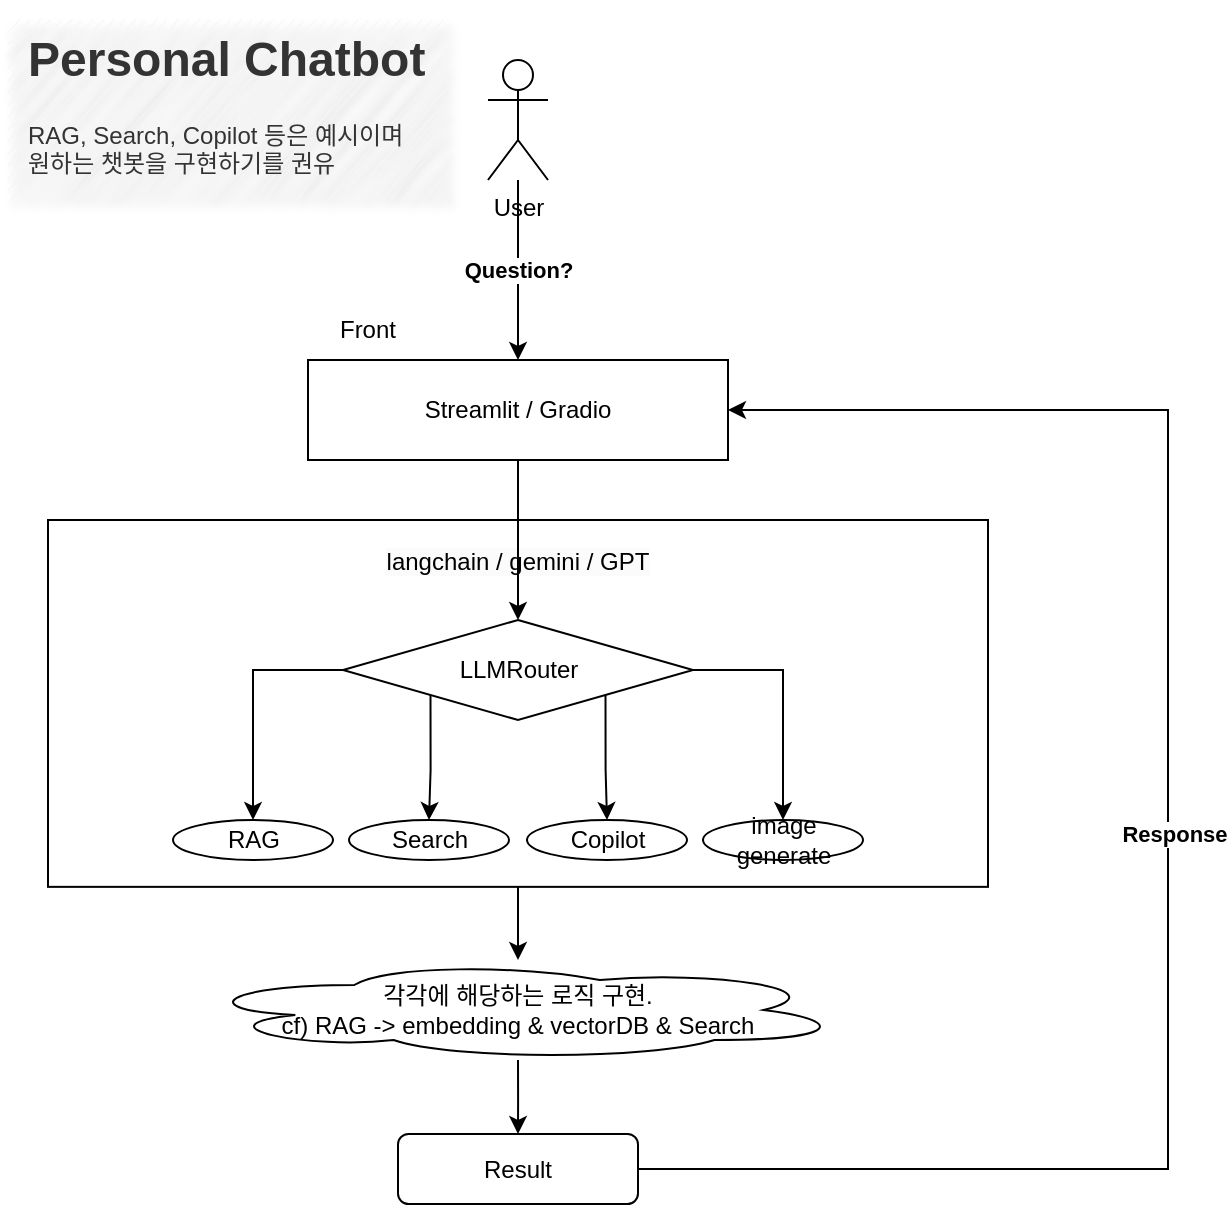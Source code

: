 <mxfile version="23.1.4" type="github">
  <diagram name="페이지-1" id="S6nnqhIArg8jcKo-dp9Q">
    <mxGraphModel dx="1388" dy="686" grid="1" gridSize="10" guides="1" tooltips="1" connect="1" arrows="1" fold="1" page="1" pageScale="1" pageWidth="827" pageHeight="1169" math="0" shadow="0">
      <root>
        <mxCell id="0" />
        <mxCell id="1" parent="0" />
        <mxCell id="lcR5NQ9yrI0-X-0kgjGQ-1" value="Streamlit / Gradio" style="rounded=0;whiteSpace=wrap;html=1;" parent="1" vertex="1">
          <mxGeometry x="160" y="180" width="210" height="50" as="geometry" />
        </mxCell>
        <mxCell id="lcR5NQ9yrI0-X-0kgjGQ-2" value="Front" style="text;html=1;align=center;verticalAlign=middle;whiteSpace=wrap;rounded=0;" parent="1" vertex="1">
          <mxGeometry x="160" y="150" width="60" height="30" as="geometry" />
        </mxCell>
        <mxCell id="lcR5NQ9yrI0-X-0kgjGQ-4" value="&lt;b&gt;Question?&lt;/b&gt;" style="edgeStyle=orthogonalEdgeStyle;rounded=0;orthogonalLoop=1;jettySize=auto;html=1;entryX=0.5;entryY=0;entryDx=0;entryDy=0;" parent="1" source="lcR5NQ9yrI0-X-0kgjGQ-3" target="lcR5NQ9yrI0-X-0kgjGQ-1" edge="1">
          <mxGeometry relative="1" as="geometry">
            <mxPoint as="offset" />
          </mxGeometry>
        </mxCell>
        <mxCell id="lcR5NQ9yrI0-X-0kgjGQ-3" value="User" style="shape=umlActor;verticalLabelPosition=bottom;verticalAlign=top;html=1;outlineConnect=0;" parent="1" vertex="1">
          <mxGeometry x="250" y="30" width="30" height="60" as="geometry" />
        </mxCell>
        <mxCell id="lcR5NQ9yrI0-X-0kgjGQ-42" style="edgeStyle=orthogonalEdgeStyle;rounded=0;orthogonalLoop=1;jettySize=auto;html=1;exitX=0.5;exitY=1;exitDx=0;exitDy=0;fontFamily=Helvetica;fontSize=12;fontColor=default;fontStyle=1;" parent="1" source="lcR5NQ9yrI0-X-0kgjGQ-9" target="lcR5NQ9yrI0-X-0kgjGQ-17" edge="1">
          <mxGeometry relative="1" as="geometry" />
        </mxCell>
        <mxCell id="lcR5NQ9yrI0-X-0kgjGQ-9" value="&lt;p style=&quot;line-height: 100%;&quot;&gt;&lt;span style=&quot;color: rgb(0, 0, 0); font-family: Helvetica; font-size: 12px; font-style: normal; font-variant-ligatures: normal; font-variant-caps: normal; font-weight: 400; letter-spacing: normal; orphans: 2; text-align: center; text-indent: 0px; text-transform: none; widows: 2; word-spacing: 0px; -webkit-text-stroke-width: 0px; background-color: rgb(251, 251, 251); text-decoration-thickness: initial; text-decoration-style: initial; text-decoration-color: initial; float: none; display: inline !important;&quot;&gt;langchain / gemini / GPT&lt;/span&gt;&lt;/p&gt;&lt;p style=&quot;line-height: 100%;&quot;&gt;&lt;span style=&quot;color: rgb(0, 0, 0); font-family: Helvetica; font-size: 12px; font-style: normal; font-variant-ligatures: normal; font-variant-caps: normal; font-weight: 400; letter-spacing: normal; orphans: 2; text-align: center; text-indent: 0px; text-transform: none; widows: 2; word-spacing: 0px; -webkit-text-stroke-width: 0px; background-color: rgb(251, 251, 251); text-decoration-thickness: initial; text-decoration-style: initial; text-decoration-color: initial; float: none; display: inline !important;&quot;&gt;&lt;br&gt;&lt;/span&gt;&lt;/p&gt;&lt;p style=&quot;line-height: 100%;&quot;&gt;&lt;span style=&quot;color: rgb(0, 0, 0); font-family: Helvetica; font-size: 12px; font-style: normal; font-variant-ligatures: normal; font-variant-caps: normal; font-weight: 400; letter-spacing: normal; orphans: 2; text-align: center; text-indent: 0px; text-transform: none; widows: 2; word-spacing: 0px; -webkit-text-stroke-width: 0px; background-color: rgb(251, 251, 251); text-decoration-thickness: initial; text-decoration-style: initial; text-decoration-color: initial; float: none; display: inline !important;&quot;&gt;&lt;br&gt;&lt;/span&gt;&lt;/p&gt;&lt;p style=&quot;line-height: 100%;&quot;&gt;&lt;span style=&quot;color: rgb(0, 0, 0); font-family: Helvetica; font-size: 12px; font-style: normal; font-variant-ligatures: normal; font-variant-caps: normal; font-weight: 400; letter-spacing: normal; orphans: 2; text-align: center; text-indent: 0px; text-transform: none; widows: 2; word-spacing: 0px; -webkit-text-stroke-width: 0px; background-color: rgb(251, 251, 251); text-decoration-thickness: initial; text-decoration-style: initial; text-decoration-color: initial; float: none; display: inline !important;&quot;&gt;&lt;br&gt;&lt;/span&gt;&lt;/p&gt;&lt;p style=&quot;line-height: 100%;&quot;&gt;&lt;span style=&quot;color: rgb(0, 0, 0); font-family: Helvetica; font-size: 12px; font-style: normal; font-variant-ligatures: normal; font-variant-caps: normal; font-weight: 400; letter-spacing: normal; orphans: 2; text-align: center; text-indent: 0px; text-transform: none; widows: 2; word-spacing: 0px; -webkit-text-stroke-width: 0px; background-color: rgb(251, 251, 251); text-decoration-thickness: initial; text-decoration-style: initial; text-decoration-color: initial; float: none; display: inline !important;&quot;&gt;&lt;br&gt;&lt;/span&gt;&lt;/p&gt;&lt;p style=&quot;line-height: 100%;&quot;&gt;&lt;span style=&quot;color: rgb(0, 0, 0); font-family: Helvetica; font-size: 12px; font-style: normal; font-variant-ligatures: normal; font-variant-caps: normal; font-weight: 400; letter-spacing: normal; orphans: 2; text-align: center; text-indent: 0px; text-transform: none; widows: 2; word-spacing: 0px; -webkit-text-stroke-width: 0px; background-color: rgb(251, 251, 251); text-decoration-thickness: initial; text-decoration-style: initial; text-decoration-color: initial; float: none; display: inline !important;&quot;&gt;&lt;br&gt;&lt;/span&gt;&lt;/p&gt;&lt;p style=&quot;line-height: 100%;&quot;&gt;&lt;span style=&quot;color: rgb(0, 0, 0); font-family: Helvetica; font-size: 12px; font-style: normal; font-variant-ligatures: normal; font-variant-caps: normal; font-weight: 400; letter-spacing: normal; orphans: 2; text-align: center; text-indent: 0px; text-transform: none; widows: 2; word-spacing: 0px; -webkit-text-stroke-width: 0px; background-color: rgb(251, 251, 251); text-decoration-thickness: initial; text-decoration-style: initial; text-decoration-color: initial; float: none; display: inline !important;&quot;&gt;&lt;br&gt;&lt;/span&gt;&lt;/p&gt;" style="whiteSpace=wrap;html=1;fontStyle=1;aspect=fixed;" parent="1" vertex="1">
          <mxGeometry x="30" y="260" width="470" height="183.43" as="geometry" />
        </mxCell>
        <mxCell id="lcR5NQ9yrI0-X-0kgjGQ-46" value="" style="edgeStyle=orthogonalEdgeStyle;rounded=0;orthogonalLoop=1;jettySize=auto;html=1;fontFamily=Helvetica;fontSize=12;fontColor=default;fontStyle=1;" parent="1" source="lcR5NQ9yrI0-X-0kgjGQ-17" target="lcR5NQ9yrI0-X-0kgjGQ-45" edge="1">
          <mxGeometry relative="1" as="geometry" />
        </mxCell>
        <mxCell id="lcR5NQ9yrI0-X-0kgjGQ-17" value="각각에 해당하는 로직 구현.&lt;br&gt;cf) RAG -&amp;gt; embedding &amp;amp; vectorDB &amp;amp; Search" style="ellipse;shape=cloud;whiteSpace=wrap;html=1;" parent="1" vertex="1">
          <mxGeometry x="101.25" y="480" width="327.5" height="50" as="geometry" />
        </mxCell>
        <mxCell id="lcR5NQ9yrI0-X-0kgjGQ-26" value="&lt;h1&gt;Personal Chatbot&lt;/h1&gt;&lt;p&gt;RAG, Search, Copilot 등은 예시이며&lt;br style=&quot;border-color: var(--border-color);&quot;&gt;&lt;span style=&quot;&quot;&gt;원하는 챗봇을 구현하기를 권유&lt;/span&gt;&lt;br&gt;&lt;/p&gt;" style="text;html=1;spacing=5;spacingTop=-20;whiteSpace=wrap;overflow=hidden;rounded=0;fillColor=#f5f5f5;fontColor=#333333;strokeColor=none;glass=0;shadow=1;sketch=1;curveFitting=1;jiggle=2;verticalAlign=top;align=left;spacingLeft=5;" parent="1" vertex="1">
          <mxGeometry x="10" y="10" width="220" height="90" as="geometry" />
        </mxCell>
        <mxCell id="lcR5NQ9yrI0-X-0kgjGQ-11" style="edgeStyle=orthogonalEdgeStyle;rounded=0;orthogonalLoop=1;jettySize=auto;html=1;exitX=0.5;exitY=1;exitDx=0;exitDy=0;" parent="1" source="lcR5NQ9yrI0-X-0kgjGQ-1" target="lcR5NQ9yrI0-X-0kgjGQ-29" edge="1">
          <mxGeometry relative="1" as="geometry" />
        </mxCell>
        <mxCell id="lcR5NQ9yrI0-X-0kgjGQ-40" value="" style="group" parent="1" vertex="1" connectable="0">
          <mxGeometry x="92.5" y="310" width="345" height="120" as="geometry" />
        </mxCell>
        <mxCell id="lcR5NQ9yrI0-X-0kgjGQ-23" value="" style="group" parent="lcR5NQ9yrI0-X-0kgjGQ-40" vertex="1" connectable="0">
          <mxGeometry y="100" width="345" height="20" as="geometry" />
        </mxCell>
        <mxCell id="lcR5NQ9yrI0-X-0kgjGQ-12" value="RAG" style="ellipse;whiteSpace=wrap;html=1;" parent="lcR5NQ9yrI0-X-0kgjGQ-23" vertex="1">
          <mxGeometry width="80" height="20" as="geometry" />
        </mxCell>
        <mxCell id="lcR5NQ9yrI0-X-0kgjGQ-18" value="" style="group" parent="lcR5NQ9yrI0-X-0kgjGQ-23" vertex="1" connectable="0">
          <mxGeometry x="88" width="257" height="20" as="geometry" />
        </mxCell>
        <mxCell id="lcR5NQ9yrI0-X-0kgjGQ-13" value="Search" style="ellipse;whiteSpace=wrap;html=1;" parent="lcR5NQ9yrI0-X-0kgjGQ-18" vertex="1">
          <mxGeometry width="80" height="20" as="geometry" />
        </mxCell>
        <mxCell id="lcR5NQ9yrI0-X-0kgjGQ-14" value="Copilot" style="ellipse;whiteSpace=wrap;html=1;" parent="lcR5NQ9yrI0-X-0kgjGQ-18" vertex="1">
          <mxGeometry x="89" width="80" height="20" as="geometry" />
        </mxCell>
        <mxCell id="lcR5NQ9yrI0-X-0kgjGQ-16" value="image generate" style="ellipse;whiteSpace=wrap;html=1;" parent="lcR5NQ9yrI0-X-0kgjGQ-18" vertex="1">
          <mxGeometry x="177" width="80" height="20" as="geometry" />
        </mxCell>
        <mxCell id="lcR5NQ9yrI0-X-0kgjGQ-29" value="LLMRouter" style="rounded=0;whiteSpace=wrap;html=1;shape=rhombus;perimeter=rhombusPerimeter;" parent="lcR5NQ9yrI0-X-0kgjGQ-40" vertex="1">
          <mxGeometry x="85" width="175" height="50" as="geometry" />
        </mxCell>
        <mxCell id="lcR5NQ9yrI0-X-0kgjGQ-31" style="edgeStyle=orthogonalEdgeStyle;rounded=0;orthogonalLoop=1;jettySize=auto;html=1;fontFamily=Helvetica;fontSize=12;fontColor=default;fontStyle=1;" parent="lcR5NQ9yrI0-X-0kgjGQ-40" source="lcR5NQ9yrI0-X-0kgjGQ-29" target="lcR5NQ9yrI0-X-0kgjGQ-12" edge="1">
          <mxGeometry relative="1" as="geometry" />
        </mxCell>
        <mxCell id="lcR5NQ9yrI0-X-0kgjGQ-36" style="edgeStyle=orthogonalEdgeStyle;rounded=0;orthogonalLoop=1;jettySize=auto;html=1;exitX=0;exitY=1;exitDx=0;exitDy=0;entryX=0.5;entryY=0;entryDx=0;entryDy=0;fontFamily=Helvetica;fontSize=12;fontColor=default;fontStyle=1;" parent="lcR5NQ9yrI0-X-0kgjGQ-40" source="lcR5NQ9yrI0-X-0kgjGQ-29" target="lcR5NQ9yrI0-X-0kgjGQ-13" edge="1">
          <mxGeometry relative="1" as="geometry" />
        </mxCell>
        <mxCell id="lcR5NQ9yrI0-X-0kgjGQ-38" style="edgeStyle=orthogonalEdgeStyle;rounded=0;orthogonalLoop=1;jettySize=auto;html=1;exitX=1;exitY=1;exitDx=0;exitDy=0;entryX=0.5;entryY=0;entryDx=0;entryDy=0;fontFamily=Helvetica;fontSize=12;fontColor=default;fontStyle=1;" parent="lcR5NQ9yrI0-X-0kgjGQ-40" source="lcR5NQ9yrI0-X-0kgjGQ-29" target="lcR5NQ9yrI0-X-0kgjGQ-14" edge="1">
          <mxGeometry relative="1" as="geometry" />
        </mxCell>
        <mxCell id="lcR5NQ9yrI0-X-0kgjGQ-39" style="edgeStyle=orthogonalEdgeStyle;rounded=0;orthogonalLoop=1;jettySize=auto;html=1;exitX=1;exitY=0.5;exitDx=0;exitDy=0;entryX=0.5;entryY=0;entryDx=0;entryDy=0;fontFamily=Helvetica;fontSize=12;fontColor=default;fontStyle=1;" parent="lcR5NQ9yrI0-X-0kgjGQ-40" source="lcR5NQ9yrI0-X-0kgjGQ-29" target="lcR5NQ9yrI0-X-0kgjGQ-16" edge="1">
          <mxGeometry relative="1" as="geometry" />
        </mxCell>
        <mxCell id="lcR5NQ9yrI0-X-0kgjGQ-48" style="edgeStyle=orthogonalEdgeStyle;rounded=0;orthogonalLoop=1;jettySize=auto;html=1;exitX=1;exitY=0.5;exitDx=0;exitDy=0;entryX=1;entryY=0.5;entryDx=0;entryDy=0;fontFamily=Helvetica;fontSize=12;fontColor=default;fontStyle=1;" parent="1" source="lcR5NQ9yrI0-X-0kgjGQ-45" target="lcR5NQ9yrI0-X-0kgjGQ-1" edge="1">
          <mxGeometry relative="1" as="geometry">
            <Array as="points">
              <mxPoint x="590" y="585" />
              <mxPoint x="590" y="205" />
            </Array>
          </mxGeometry>
        </mxCell>
        <mxCell id="lcR5NQ9yrI0-X-0kgjGQ-49" value="Response" style="edgeLabel;html=1;align=center;verticalAlign=middle;resizable=0;points=[];strokeColor=default;fontFamily=Helvetica;fontSize=11;fontColor=default;fontStyle=1;fillColor=default;" parent="lcR5NQ9yrI0-X-0kgjGQ-48" vertex="1" connectable="0">
          <mxGeometry x="0.003" y="-3" relative="1" as="geometry">
            <mxPoint y="1" as="offset" />
          </mxGeometry>
        </mxCell>
        <mxCell id="lcR5NQ9yrI0-X-0kgjGQ-45" value="Result" style="rounded=1;whiteSpace=wrap;html=1;" parent="1" vertex="1">
          <mxGeometry x="205" y="567" width="120" height="35" as="geometry" />
        </mxCell>
      </root>
    </mxGraphModel>
  </diagram>
</mxfile>
